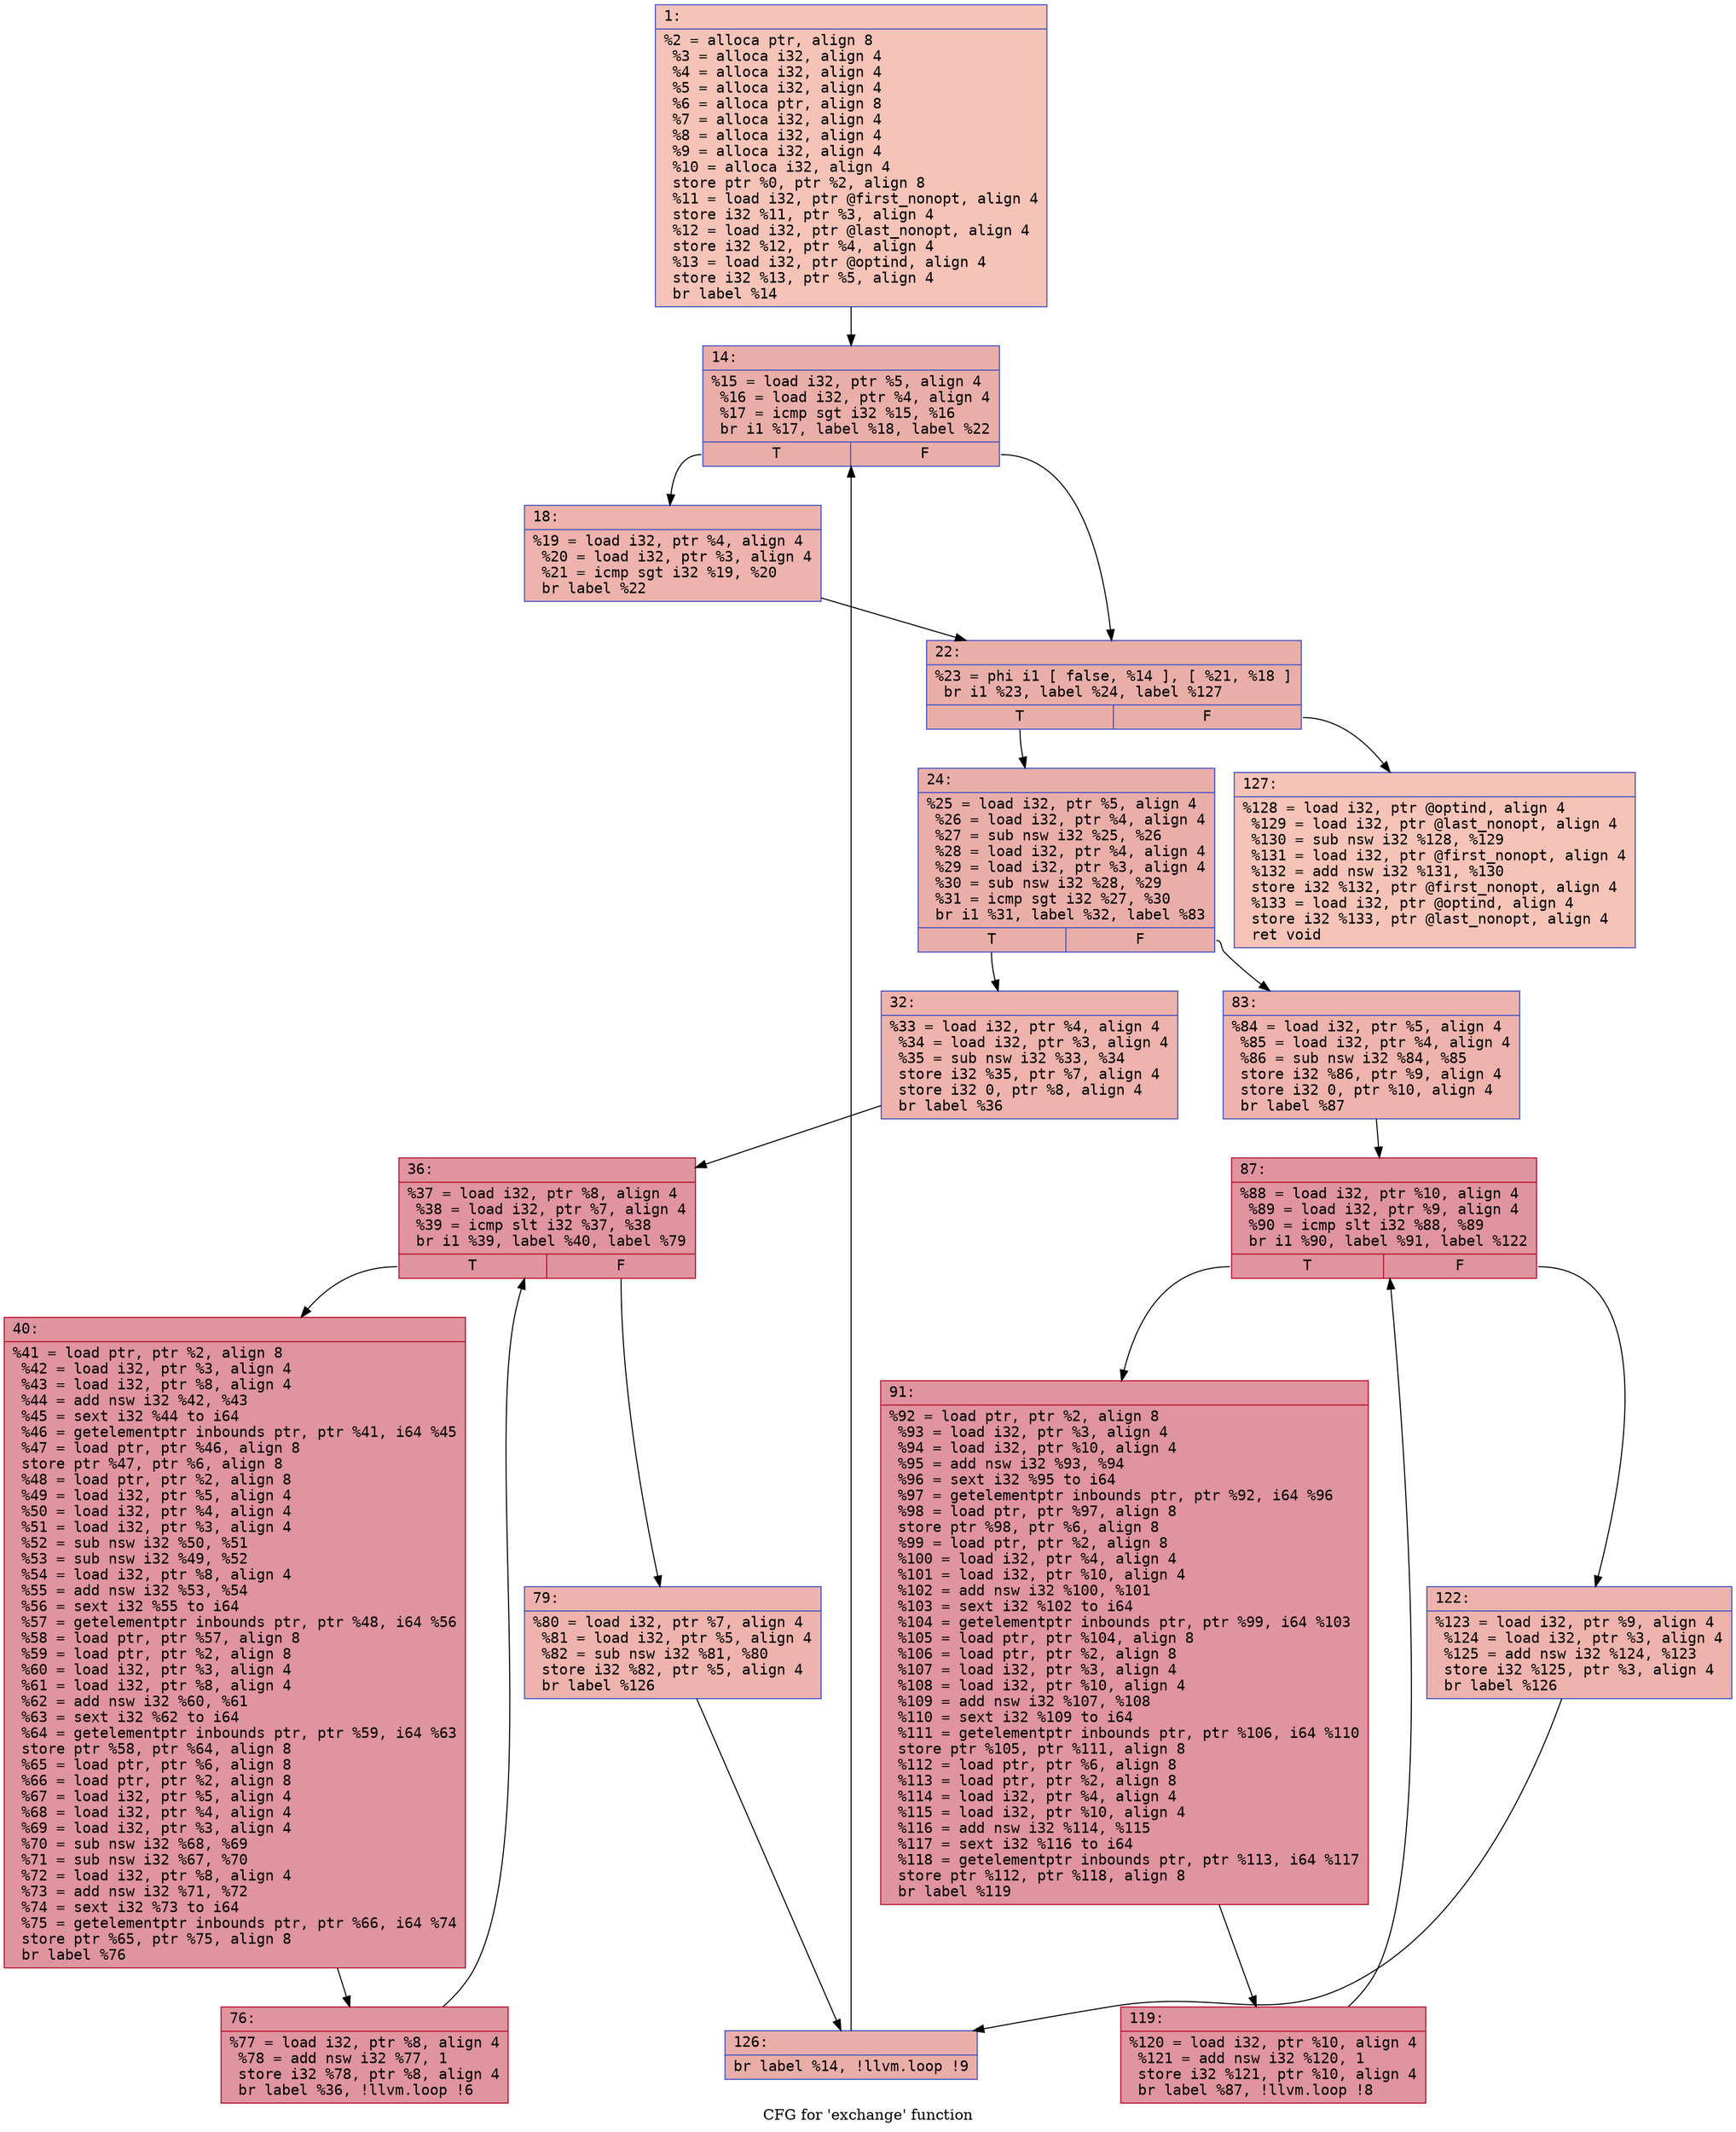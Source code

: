 digraph "CFG for 'exchange' function" {
	label="CFG for 'exchange' function";

	Node0x600000111e00 [shape=record,color="#3d50c3ff", style=filled, fillcolor="#e8765c70" fontname="Courier",label="{1:\l|  %2 = alloca ptr, align 8\l  %3 = alloca i32, align 4\l  %4 = alloca i32, align 4\l  %5 = alloca i32, align 4\l  %6 = alloca ptr, align 8\l  %7 = alloca i32, align 4\l  %8 = alloca i32, align 4\l  %9 = alloca i32, align 4\l  %10 = alloca i32, align 4\l  store ptr %0, ptr %2, align 8\l  %11 = load i32, ptr @first_nonopt, align 4\l  store i32 %11, ptr %3, align 4\l  %12 = load i32, ptr @last_nonopt, align 4\l  store i32 %12, ptr %4, align 4\l  %13 = load i32, ptr @optind, align 4\l  store i32 %13, ptr %5, align 4\l  br label %14\l}"];
	Node0x600000111e00 -> Node0x6000001122b0[tooltip="1 -> 14\nProbability 100.00%" ];
	Node0x6000001122b0 [shape=record,color="#3d50c3ff", style=filled, fillcolor="#d0473d70" fontname="Courier",label="{14:\l|  %15 = load i32, ptr %5, align 4\l  %16 = load i32, ptr %4, align 4\l  %17 = icmp sgt i32 %15, %16\l  br i1 %17, label %18, label %22\l|{<s0>T|<s1>F}}"];
	Node0x6000001122b0:s0 -> Node0x600000112300[tooltip="14 -> 18\nProbability 50.00%" ];
	Node0x6000001122b0:s1 -> Node0x600000112350[tooltip="14 -> 22\nProbability 50.00%" ];
	Node0x600000112300 [shape=record,color="#3d50c3ff", style=filled, fillcolor="#d6524470" fontname="Courier",label="{18:\l|  %19 = load i32, ptr %4, align 4\l  %20 = load i32, ptr %3, align 4\l  %21 = icmp sgt i32 %19, %20\l  br label %22\l}"];
	Node0x600000112300 -> Node0x600000112350[tooltip="18 -> 22\nProbability 100.00%" ];
	Node0x600000112350 [shape=record,color="#3d50c3ff", style=filled, fillcolor="#d0473d70" fontname="Courier",label="{22:\l|  %23 = phi i1 [ false, %14 ], [ %21, %18 ]\l  br i1 %23, label %24, label %127\l|{<s0>T|<s1>F}}"];
	Node0x600000112350:s0 -> Node0x6000001123a0[tooltip="22 -> 24\nProbability 96.88%" ];
	Node0x600000112350:s1 -> Node0x600000112760[tooltip="22 -> 127\nProbability 3.12%" ];
	Node0x6000001123a0 [shape=record,color="#3d50c3ff", style=filled, fillcolor="#d0473d70" fontname="Courier",label="{24:\l|  %25 = load i32, ptr %5, align 4\l  %26 = load i32, ptr %4, align 4\l  %27 = sub nsw i32 %25, %26\l  %28 = load i32, ptr %4, align 4\l  %29 = load i32, ptr %3, align 4\l  %30 = sub nsw i32 %28, %29\l  %31 = icmp sgt i32 %27, %30\l  br i1 %31, label %32, label %83\l|{<s0>T|<s1>F}}"];
	Node0x6000001123a0:s0 -> Node0x6000001123f0[tooltip="24 -> 32\nProbability 50.00%" ];
	Node0x6000001123a0:s1 -> Node0x600000112580[tooltip="24 -> 83\nProbability 50.00%" ];
	Node0x6000001123f0 [shape=record,color="#3d50c3ff", style=filled, fillcolor="#d6524470" fontname="Courier",label="{32:\l|  %33 = load i32, ptr %4, align 4\l  %34 = load i32, ptr %3, align 4\l  %35 = sub nsw i32 %33, %34\l  store i32 %35, ptr %7, align 4\l  store i32 0, ptr %8, align 4\l  br label %36\l}"];
	Node0x6000001123f0 -> Node0x600000112440[tooltip="32 -> 36\nProbability 100.00%" ];
	Node0x600000112440 [shape=record,color="#b70d28ff", style=filled, fillcolor="#b70d2870" fontname="Courier",label="{36:\l|  %37 = load i32, ptr %8, align 4\l  %38 = load i32, ptr %7, align 4\l  %39 = icmp slt i32 %37, %38\l  br i1 %39, label %40, label %79\l|{<s0>T|<s1>F}}"];
	Node0x600000112440:s0 -> Node0x600000112490[tooltip="36 -> 40\nProbability 96.88%" ];
	Node0x600000112440:s1 -> Node0x600000112530[tooltip="36 -> 79\nProbability 3.12%" ];
	Node0x600000112490 [shape=record,color="#b70d28ff", style=filled, fillcolor="#b70d2870" fontname="Courier",label="{40:\l|  %41 = load ptr, ptr %2, align 8\l  %42 = load i32, ptr %3, align 4\l  %43 = load i32, ptr %8, align 4\l  %44 = add nsw i32 %42, %43\l  %45 = sext i32 %44 to i64\l  %46 = getelementptr inbounds ptr, ptr %41, i64 %45\l  %47 = load ptr, ptr %46, align 8\l  store ptr %47, ptr %6, align 8\l  %48 = load ptr, ptr %2, align 8\l  %49 = load i32, ptr %5, align 4\l  %50 = load i32, ptr %4, align 4\l  %51 = load i32, ptr %3, align 4\l  %52 = sub nsw i32 %50, %51\l  %53 = sub nsw i32 %49, %52\l  %54 = load i32, ptr %8, align 4\l  %55 = add nsw i32 %53, %54\l  %56 = sext i32 %55 to i64\l  %57 = getelementptr inbounds ptr, ptr %48, i64 %56\l  %58 = load ptr, ptr %57, align 8\l  %59 = load ptr, ptr %2, align 8\l  %60 = load i32, ptr %3, align 4\l  %61 = load i32, ptr %8, align 4\l  %62 = add nsw i32 %60, %61\l  %63 = sext i32 %62 to i64\l  %64 = getelementptr inbounds ptr, ptr %59, i64 %63\l  store ptr %58, ptr %64, align 8\l  %65 = load ptr, ptr %6, align 8\l  %66 = load ptr, ptr %2, align 8\l  %67 = load i32, ptr %5, align 4\l  %68 = load i32, ptr %4, align 4\l  %69 = load i32, ptr %3, align 4\l  %70 = sub nsw i32 %68, %69\l  %71 = sub nsw i32 %67, %70\l  %72 = load i32, ptr %8, align 4\l  %73 = add nsw i32 %71, %72\l  %74 = sext i32 %73 to i64\l  %75 = getelementptr inbounds ptr, ptr %66, i64 %74\l  store ptr %65, ptr %75, align 8\l  br label %76\l}"];
	Node0x600000112490 -> Node0x6000001124e0[tooltip="40 -> 76\nProbability 100.00%" ];
	Node0x6000001124e0 [shape=record,color="#b70d28ff", style=filled, fillcolor="#b70d2870" fontname="Courier",label="{76:\l|  %77 = load i32, ptr %8, align 4\l  %78 = add nsw i32 %77, 1\l  store i32 %78, ptr %8, align 4\l  br label %36, !llvm.loop !6\l}"];
	Node0x6000001124e0 -> Node0x600000112440[tooltip="76 -> 36\nProbability 100.00%" ];
	Node0x600000112530 [shape=record,color="#3d50c3ff", style=filled, fillcolor="#d6524470" fontname="Courier",label="{79:\l|  %80 = load i32, ptr %7, align 4\l  %81 = load i32, ptr %5, align 4\l  %82 = sub nsw i32 %81, %80\l  store i32 %82, ptr %5, align 4\l  br label %126\l}"];
	Node0x600000112530 -> Node0x600000112710[tooltip="79 -> 126\nProbability 100.00%" ];
	Node0x600000112580 [shape=record,color="#3d50c3ff", style=filled, fillcolor="#d6524470" fontname="Courier",label="{83:\l|  %84 = load i32, ptr %5, align 4\l  %85 = load i32, ptr %4, align 4\l  %86 = sub nsw i32 %84, %85\l  store i32 %86, ptr %9, align 4\l  store i32 0, ptr %10, align 4\l  br label %87\l}"];
	Node0x600000112580 -> Node0x6000001125d0[tooltip="83 -> 87\nProbability 100.00%" ];
	Node0x6000001125d0 [shape=record,color="#b70d28ff", style=filled, fillcolor="#b70d2870" fontname="Courier",label="{87:\l|  %88 = load i32, ptr %10, align 4\l  %89 = load i32, ptr %9, align 4\l  %90 = icmp slt i32 %88, %89\l  br i1 %90, label %91, label %122\l|{<s0>T|<s1>F}}"];
	Node0x6000001125d0:s0 -> Node0x600000112620[tooltip="87 -> 91\nProbability 96.88%" ];
	Node0x6000001125d0:s1 -> Node0x6000001126c0[tooltip="87 -> 122\nProbability 3.12%" ];
	Node0x600000112620 [shape=record,color="#b70d28ff", style=filled, fillcolor="#b70d2870" fontname="Courier",label="{91:\l|  %92 = load ptr, ptr %2, align 8\l  %93 = load i32, ptr %3, align 4\l  %94 = load i32, ptr %10, align 4\l  %95 = add nsw i32 %93, %94\l  %96 = sext i32 %95 to i64\l  %97 = getelementptr inbounds ptr, ptr %92, i64 %96\l  %98 = load ptr, ptr %97, align 8\l  store ptr %98, ptr %6, align 8\l  %99 = load ptr, ptr %2, align 8\l  %100 = load i32, ptr %4, align 4\l  %101 = load i32, ptr %10, align 4\l  %102 = add nsw i32 %100, %101\l  %103 = sext i32 %102 to i64\l  %104 = getelementptr inbounds ptr, ptr %99, i64 %103\l  %105 = load ptr, ptr %104, align 8\l  %106 = load ptr, ptr %2, align 8\l  %107 = load i32, ptr %3, align 4\l  %108 = load i32, ptr %10, align 4\l  %109 = add nsw i32 %107, %108\l  %110 = sext i32 %109 to i64\l  %111 = getelementptr inbounds ptr, ptr %106, i64 %110\l  store ptr %105, ptr %111, align 8\l  %112 = load ptr, ptr %6, align 8\l  %113 = load ptr, ptr %2, align 8\l  %114 = load i32, ptr %4, align 4\l  %115 = load i32, ptr %10, align 4\l  %116 = add nsw i32 %114, %115\l  %117 = sext i32 %116 to i64\l  %118 = getelementptr inbounds ptr, ptr %113, i64 %117\l  store ptr %112, ptr %118, align 8\l  br label %119\l}"];
	Node0x600000112620 -> Node0x600000112670[tooltip="91 -> 119\nProbability 100.00%" ];
	Node0x600000112670 [shape=record,color="#b70d28ff", style=filled, fillcolor="#b70d2870" fontname="Courier",label="{119:\l|  %120 = load i32, ptr %10, align 4\l  %121 = add nsw i32 %120, 1\l  store i32 %121, ptr %10, align 4\l  br label %87, !llvm.loop !8\l}"];
	Node0x600000112670 -> Node0x6000001125d0[tooltip="119 -> 87\nProbability 100.00%" ];
	Node0x6000001126c0 [shape=record,color="#3d50c3ff", style=filled, fillcolor="#d6524470" fontname="Courier",label="{122:\l|  %123 = load i32, ptr %9, align 4\l  %124 = load i32, ptr %3, align 4\l  %125 = add nsw i32 %124, %123\l  store i32 %125, ptr %3, align 4\l  br label %126\l}"];
	Node0x6000001126c0 -> Node0x600000112710[tooltip="122 -> 126\nProbability 100.00%" ];
	Node0x600000112710 [shape=record,color="#3d50c3ff", style=filled, fillcolor="#d0473d70" fontname="Courier",label="{126:\l|  br label %14, !llvm.loop !9\l}"];
	Node0x600000112710 -> Node0x6000001122b0[tooltip="126 -> 14\nProbability 100.00%" ];
	Node0x600000112760 [shape=record,color="#3d50c3ff", style=filled, fillcolor="#e8765c70" fontname="Courier",label="{127:\l|  %128 = load i32, ptr @optind, align 4\l  %129 = load i32, ptr @last_nonopt, align 4\l  %130 = sub nsw i32 %128, %129\l  %131 = load i32, ptr @first_nonopt, align 4\l  %132 = add nsw i32 %131, %130\l  store i32 %132, ptr @first_nonopt, align 4\l  %133 = load i32, ptr @optind, align 4\l  store i32 %133, ptr @last_nonopt, align 4\l  ret void\l}"];
}
